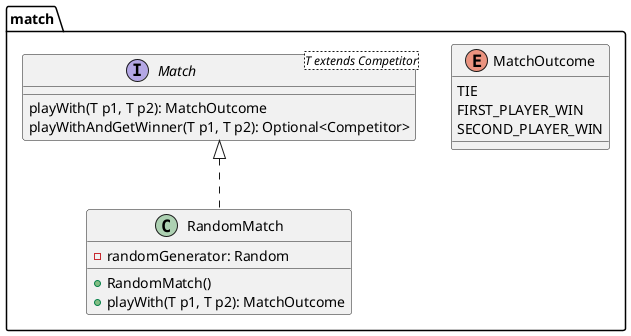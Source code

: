 @startuml match
package match {

    enum MatchOutcome {
        TIE
        FIRST_PLAYER_WIN
        SECOND_PLAYER_WIN
    }
    interface Match<T extends Competitor> {
        playWith(T p1, T p2): MatchOutcome
        playWithAndGetWinner(T p1, T p2): Optional<Competitor>
    }
    class RandomMatch {
        -randomGenerator: Random
        +RandomMatch()
        +playWith(T p1, T p2): MatchOutcome
    }

    class RandomMatch implements Match
}
@enduml